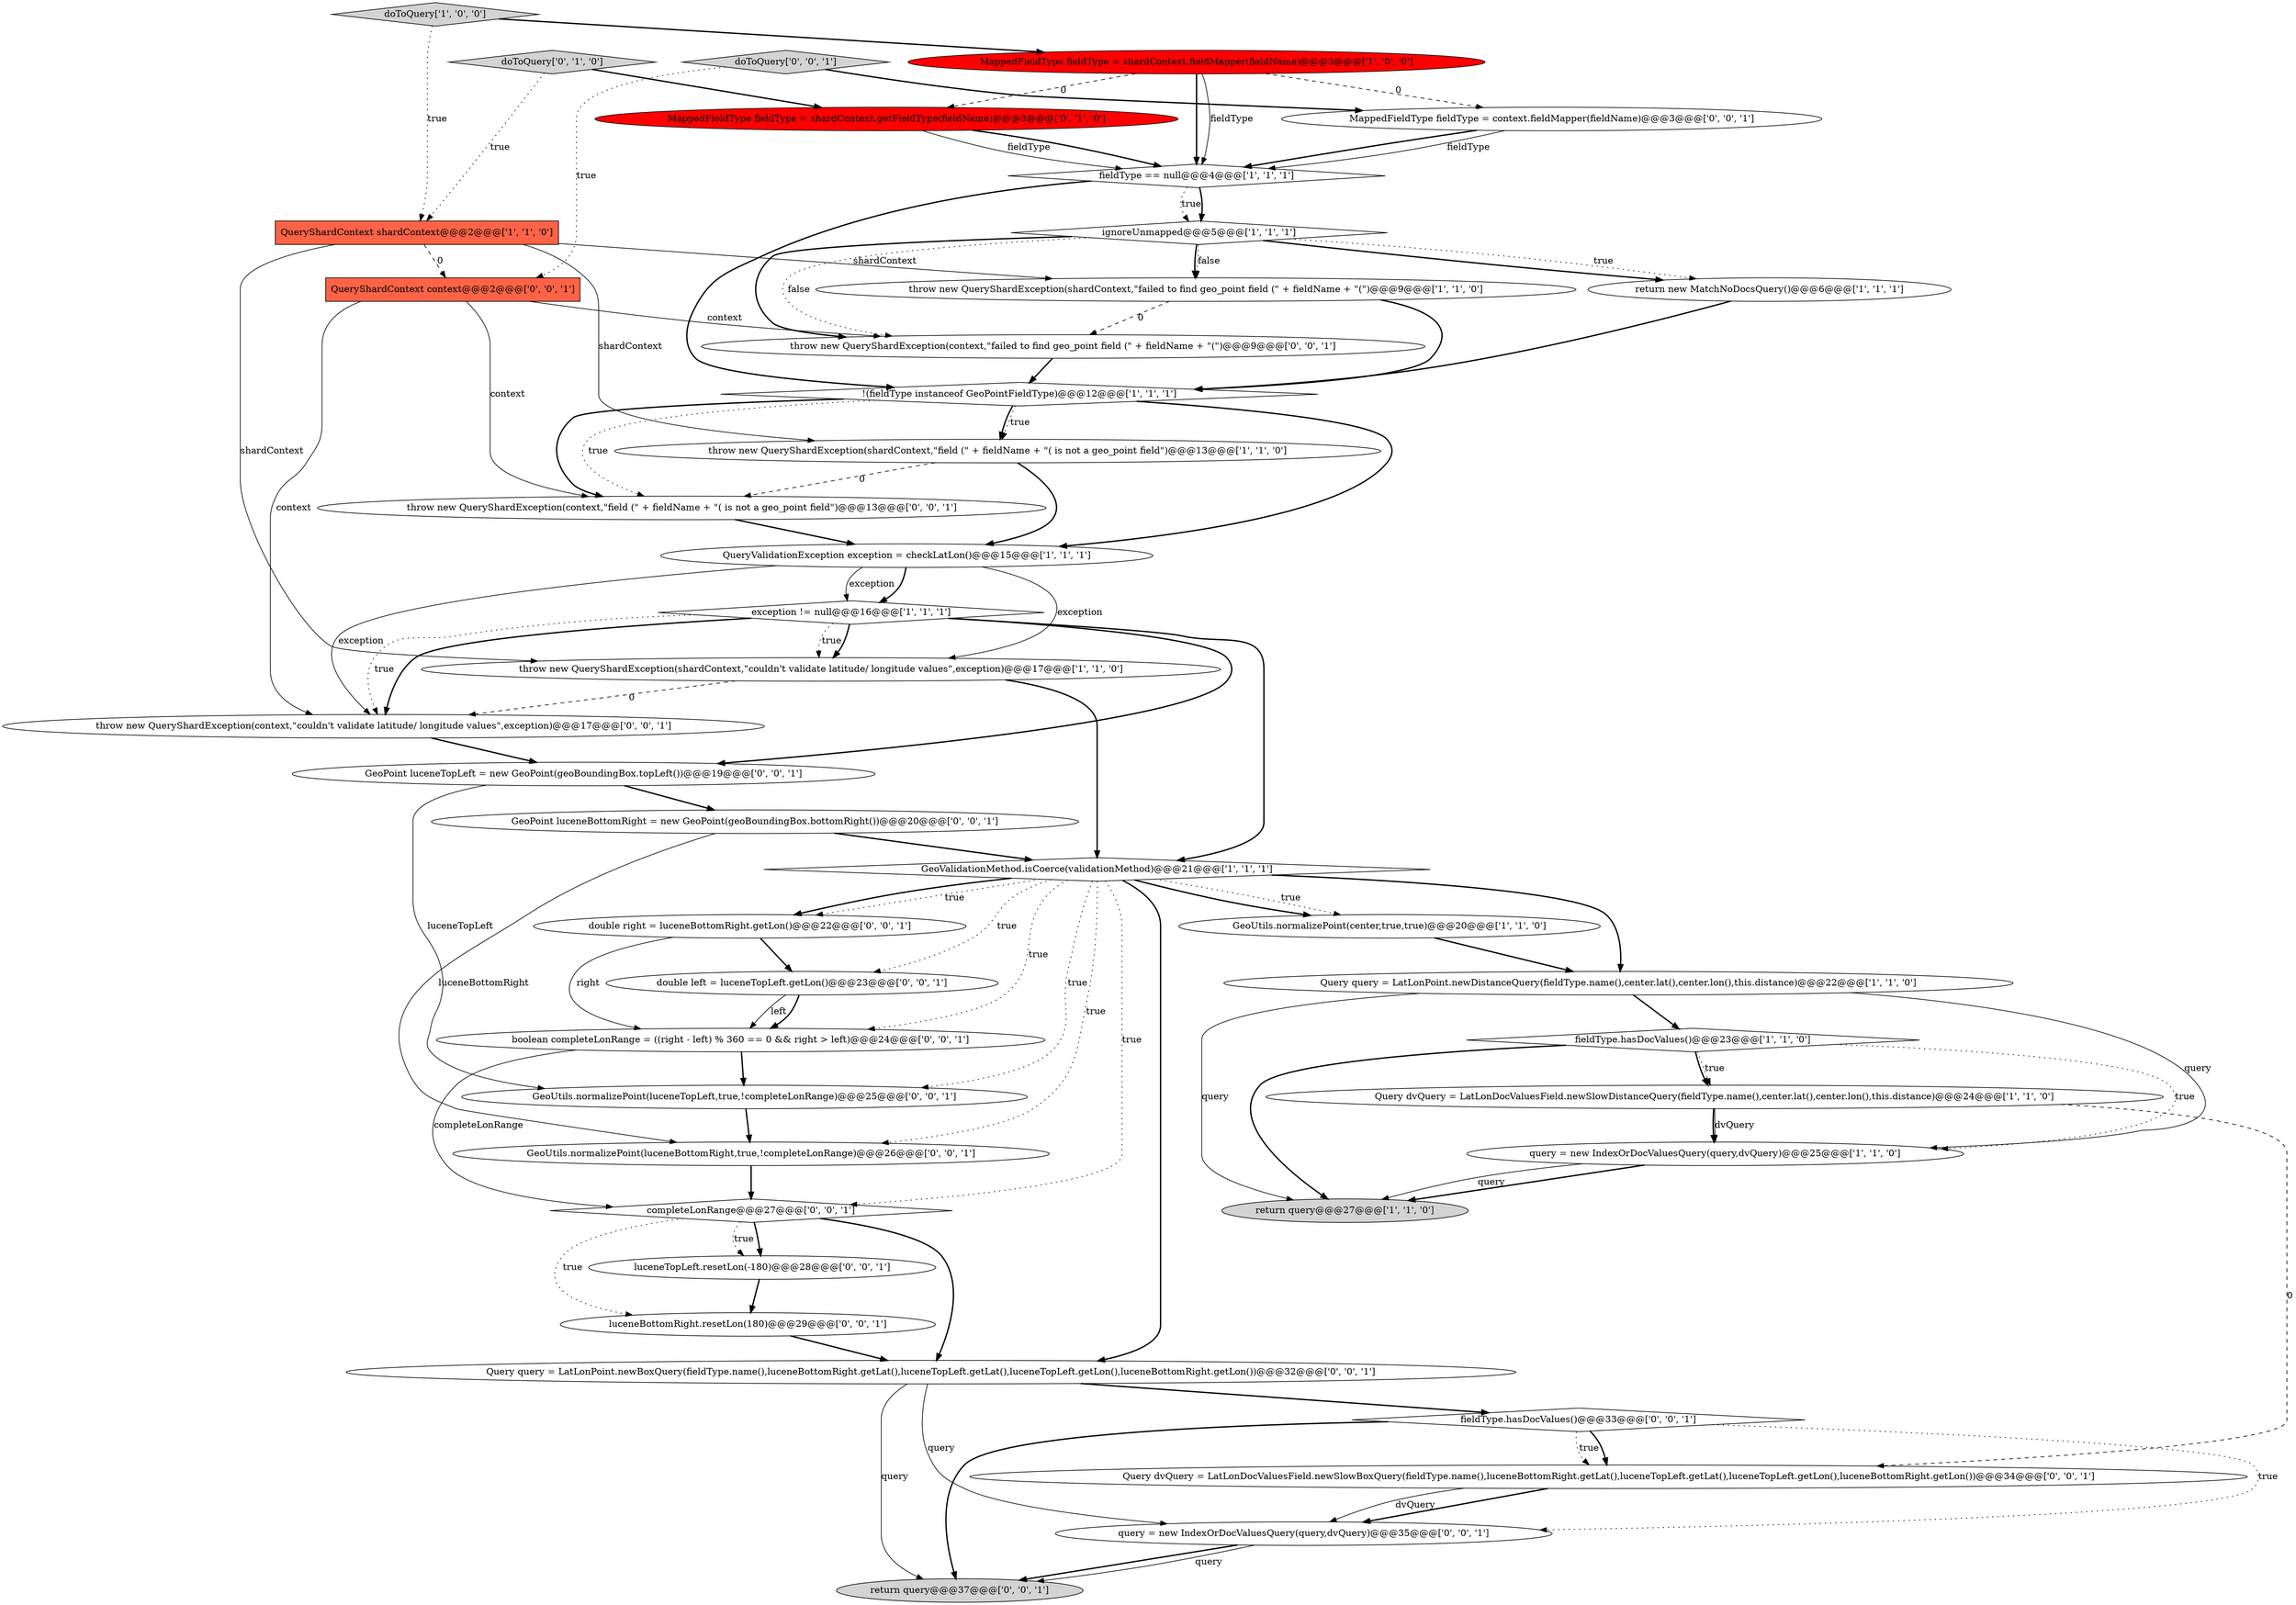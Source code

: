 digraph {
35 [style = filled, label = "GeoPoint luceneBottomRight = new GeoPoint(geoBoundingBox.bottomRight())@@@20@@@['0', '0', '1']", fillcolor = white, shape = ellipse image = "AAA0AAABBB3BBB"];
21 [style = filled, label = "return query@@@37@@@['0', '0', '1']", fillcolor = lightgray, shape = ellipse image = "AAA0AAABBB3BBB"];
1 [style = filled, label = "Query query = LatLonPoint.newDistanceQuery(fieldType.name(),center.lat(),center.lon(),this.distance)@@@22@@@['1', '1', '0']", fillcolor = white, shape = ellipse image = "AAA0AAABBB1BBB"];
8 [style = filled, label = "GeoValidationMethod.isCoerce(validationMethod)@@@21@@@['1', '1', '1']", fillcolor = white, shape = diamond image = "AAA0AAABBB1BBB"];
15 [style = filled, label = "ignoreUnmapped@@@5@@@['1', '1', '1']", fillcolor = white, shape = diamond image = "AAA0AAABBB1BBB"];
16 [style = filled, label = "exception != null@@@16@@@['1', '1', '1']", fillcolor = white, shape = diamond image = "AAA0AAABBB1BBB"];
36 [style = filled, label = "boolean completeLonRange = ((right - left) % 360 == 0 && right > left)@@@24@@@['0', '0', '1']", fillcolor = white, shape = ellipse image = "AAA0AAABBB3BBB"];
30 [style = filled, label = "fieldType.hasDocValues()@@@33@@@['0', '0', '1']", fillcolor = white, shape = diamond image = "AAA0AAABBB3BBB"];
32 [style = filled, label = "Query dvQuery = LatLonDocValuesField.newSlowBoxQuery(fieldType.name(),luceneBottomRight.getLat(),luceneTopLeft.getLat(),luceneTopLeft.getLon(),luceneBottomRight.getLon())@@@34@@@['0', '0', '1']", fillcolor = white, shape = ellipse image = "AAA0AAABBB3BBB"];
17 [style = filled, label = "fieldType == null@@@4@@@['1', '1', '1']", fillcolor = white, shape = diamond image = "AAA0AAABBB1BBB"];
3 [style = filled, label = "query = new IndexOrDocValuesQuery(query,dvQuery)@@@25@@@['1', '1', '0']", fillcolor = white, shape = ellipse image = "AAA0AAABBB1BBB"];
34 [style = filled, label = "GeoPoint luceneTopLeft = new GeoPoint(geoBoundingBox.topLeft())@@@19@@@['0', '0', '1']", fillcolor = white, shape = ellipse image = "AAA0AAABBB3BBB"];
11 [style = filled, label = "return query@@@27@@@['1', '1', '0']", fillcolor = lightgray, shape = ellipse image = "AAA0AAABBB1BBB"];
23 [style = filled, label = "double left = luceneTopLeft.getLon()@@@23@@@['0', '0', '1']", fillcolor = white, shape = ellipse image = "AAA0AAABBB3BBB"];
40 [style = filled, label = "throw new QueryShardException(context,\"field (\" + fieldName + \"( is not a geo_point field\")@@@13@@@['0', '0', '1']", fillcolor = white, shape = ellipse image = "AAA0AAABBB3BBB"];
6 [style = filled, label = "throw new QueryShardException(shardContext,\"field (\" + fieldName + \"( is not a geo_point field\")@@@13@@@['1', '1', '0']", fillcolor = white, shape = ellipse image = "AAA0AAABBB1BBB"];
9 [style = filled, label = "QueryShardContext shardContext@@@2@@@['1', '1', '0']", fillcolor = tomato, shape = box image = "AAA0AAABBB1BBB"];
10 [style = filled, label = "throw new QueryShardException(shardContext,\"couldn't validate latitude/ longitude values\",exception)@@@17@@@['1', '1', '0']", fillcolor = white, shape = ellipse image = "AAA0AAABBB1BBB"];
29 [style = filled, label = "throw new QueryShardException(context,\"couldn't validate latitude/ longitude values\",exception)@@@17@@@['0', '0', '1']", fillcolor = white, shape = ellipse image = "AAA0AAABBB3BBB"];
31 [style = filled, label = "GeoUtils.normalizePoint(luceneBottomRight,true,!completeLonRange)@@@26@@@['0', '0', '1']", fillcolor = white, shape = ellipse image = "AAA0AAABBB3BBB"];
24 [style = filled, label = "doToQuery['0', '0', '1']", fillcolor = lightgray, shape = diamond image = "AAA0AAABBB3BBB"];
0 [style = filled, label = "!(fieldType instanceof GeoPointFieldType)@@@12@@@['1', '1', '1']", fillcolor = white, shape = diamond image = "AAA0AAABBB1BBB"];
18 [style = filled, label = "Query dvQuery = LatLonDocValuesField.newSlowDistanceQuery(fieldType.name(),center.lat(),center.lon(),this.distance)@@@24@@@['1', '1', '0']", fillcolor = white, shape = ellipse image = "AAA0AAABBB1BBB"];
20 [style = filled, label = "doToQuery['0', '1', '0']", fillcolor = lightgray, shape = diamond image = "AAA0AAABBB2BBB"];
25 [style = filled, label = "QueryShardContext context@@@2@@@['0', '0', '1']", fillcolor = tomato, shape = box image = "AAA0AAABBB3BBB"];
19 [style = filled, label = "MappedFieldType fieldType = shardContext.getFieldType(fieldName)@@@3@@@['0', '1', '0']", fillcolor = red, shape = ellipse image = "AAA1AAABBB2BBB"];
2 [style = filled, label = "throw new QueryShardException(shardContext,\"failed to find geo_point field (\" + fieldName + \"(\")@@@9@@@['1', '1', '0']", fillcolor = white, shape = ellipse image = "AAA0AAABBB1BBB"];
26 [style = filled, label = "throw new QueryShardException(context,\"failed to find geo_point field (\" + fieldName + \"(\")@@@9@@@['0', '0', '1']", fillcolor = white, shape = ellipse image = "AAA0AAABBB3BBB"];
7 [style = filled, label = "GeoUtils.normalizePoint(center,true,true)@@@20@@@['1', '1', '0']", fillcolor = white, shape = ellipse image = "AAA0AAABBB1BBB"];
28 [style = filled, label = "GeoUtils.normalizePoint(luceneTopLeft,true,!completeLonRange)@@@25@@@['0', '0', '1']", fillcolor = white, shape = ellipse image = "AAA0AAABBB3BBB"];
12 [style = filled, label = "fieldType.hasDocValues()@@@23@@@['1', '1', '0']", fillcolor = white, shape = diamond image = "AAA0AAABBB1BBB"];
5 [style = filled, label = "return new MatchNoDocsQuery()@@@6@@@['1', '1', '1']", fillcolor = white, shape = ellipse image = "AAA0AAABBB1BBB"];
27 [style = filled, label = "Query query = LatLonPoint.newBoxQuery(fieldType.name(),luceneBottomRight.getLat(),luceneTopLeft.getLat(),luceneTopLeft.getLon(),luceneBottomRight.getLon())@@@32@@@['0', '0', '1']", fillcolor = white, shape = ellipse image = "AAA0AAABBB3BBB"];
39 [style = filled, label = "luceneBottomRight.resetLon(180)@@@29@@@['0', '0', '1']", fillcolor = white, shape = ellipse image = "AAA0AAABBB3BBB"];
22 [style = filled, label = "luceneTopLeft.resetLon(-180)@@@28@@@['0', '0', '1']", fillcolor = white, shape = ellipse image = "AAA0AAABBB3BBB"];
4 [style = filled, label = "doToQuery['1', '0', '0']", fillcolor = lightgray, shape = diamond image = "AAA0AAABBB1BBB"];
14 [style = filled, label = "QueryValidationException exception = checkLatLon()@@@15@@@['1', '1', '1']", fillcolor = white, shape = ellipse image = "AAA0AAABBB1BBB"];
41 [style = filled, label = "MappedFieldType fieldType = context.fieldMapper(fieldName)@@@3@@@['0', '0', '1']", fillcolor = white, shape = ellipse image = "AAA0AAABBB3BBB"];
33 [style = filled, label = "completeLonRange@@@27@@@['0', '0', '1']", fillcolor = white, shape = diamond image = "AAA0AAABBB3BBB"];
38 [style = filled, label = "double right = luceneBottomRight.getLon()@@@22@@@['0', '0', '1']", fillcolor = white, shape = ellipse image = "AAA0AAABBB3BBB"];
13 [style = filled, label = "MappedFieldType fieldType = shardContext.fieldMapper(fieldName)@@@3@@@['1', '0', '0']", fillcolor = red, shape = ellipse image = "AAA1AAABBB1BBB"];
37 [style = filled, label = "query = new IndexOrDocValuesQuery(query,dvQuery)@@@35@@@['0', '0', '1']", fillcolor = white, shape = ellipse image = "AAA0AAABBB3BBB"];
18->3 [style = bold, label=""];
8->28 [style = dotted, label="true"];
32->37 [style = bold, label=""];
19->17 [style = solid, label="fieldType"];
24->25 [style = dotted, label="true"];
38->36 [style = solid, label="right"];
36->28 [style = bold, label=""];
23->36 [style = solid, label="left"];
29->34 [style = bold, label=""];
0->6 [style = dotted, label="true"];
13->41 [style = dashed, label="0"];
16->10 [style = dotted, label="true"];
8->1 [style = bold, label=""];
13->17 [style = bold, label=""];
0->14 [style = bold, label=""];
17->15 [style = dotted, label="true"];
10->8 [style = bold, label=""];
5->0 [style = bold, label=""];
1->11 [style = solid, label="query"];
12->18 [style = bold, label=""];
35->8 [style = bold, label=""];
1->12 [style = bold, label=""];
14->29 [style = solid, label="exception"];
0->40 [style = bold, label=""];
23->36 [style = bold, label=""];
2->26 [style = dashed, label="0"];
8->27 [style = bold, label=""];
32->37 [style = solid, label="dvQuery"];
8->31 [style = dotted, label="true"];
8->38 [style = dotted, label="true"];
18->32 [style = dashed, label="0"];
14->16 [style = bold, label=""];
12->3 [style = dotted, label="true"];
7->1 [style = bold, label=""];
27->30 [style = bold, label=""];
16->29 [style = bold, label=""];
12->11 [style = bold, label=""];
3->11 [style = bold, label=""];
37->21 [style = bold, label=""];
16->34 [style = bold, label=""];
8->7 [style = dotted, label="true"];
8->23 [style = dotted, label="true"];
27->37 [style = solid, label="query"];
12->18 [style = dotted, label="true"];
25->29 [style = solid, label="context"];
10->29 [style = dashed, label="0"];
33->27 [style = bold, label=""];
25->26 [style = solid, label="context"];
8->38 [style = bold, label=""];
13->17 [style = solid, label="fieldType"];
15->2 [style = dotted, label="false"];
14->16 [style = solid, label="exception"];
26->0 [style = bold, label=""];
8->33 [style = dotted, label="true"];
31->33 [style = bold, label=""];
17->15 [style = bold, label=""];
30->32 [style = dotted, label="true"];
34->35 [style = bold, label=""];
20->19 [style = bold, label=""];
37->21 [style = solid, label="query"];
33->39 [style = dotted, label="true"];
15->5 [style = dotted, label="true"];
25->40 [style = solid, label="context"];
20->9 [style = dotted, label="true"];
16->8 [style = bold, label=""];
28->31 [style = bold, label=""];
4->13 [style = bold, label=""];
30->32 [style = bold, label=""];
19->17 [style = bold, label=""];
6->40 [style = dashed, label="0"];
3->11 [style = solid, label="query"];
27->21 [style = solid, label="query"];
41->17 [style = solid, label="fieldType"];
24->41 [style = bold, label=""];
30->21 [style = bold, label=""];
2->0 [style = bold, label=""];
17->0 [style = bold, label=""];
14->10 [style = solid, label="exception"];
9->25 [style = dashed, label="0"];
36->33 [style = solid, label="completeLonRange"];
40->14 [style = bold, label=""];
22->39 [style = bold, label=""];
30->37 [style = dotted, label="true"];
8->36 [style = dotted, label="true"];
16->29 [style = dotted, label="true"];
1->3 [style = solid, label="query"];
33->22 [style = bold, label=""];
9->6 [style = solid, label="shardContext"];
0->40 [style = dotted, label="true"];
15->2 [style = bold, label=""];
35->31 [style = solid, label="luceneBottomRight"];
0->6 [style = bold, label=""];
16->10 [style = bold, label=""];
38->23 [style = bold, label=""];
13->19 [style = dashed, label="0"];
39->27 [style = bold, label=""];
15->5 [style = bold, label=""];
8->7 [style = bold, label=""];
9->10 [style = solid, label="shardContext"];
15->26 [style = bold, label=""];
6->14 [style = bold, label=""];
41->17 [style = bold, label=""];
9->2 [style = solid, label="shardContext"];
18->3 [style = solid, label="dvQuery"];
15->26 [style = dotted, label="false"];
34->28 [style = solid, label="luceneTopLeft"];
4->9 [style = dotted, label="true"];
33->22 [style = dotted, label="true"];
}

